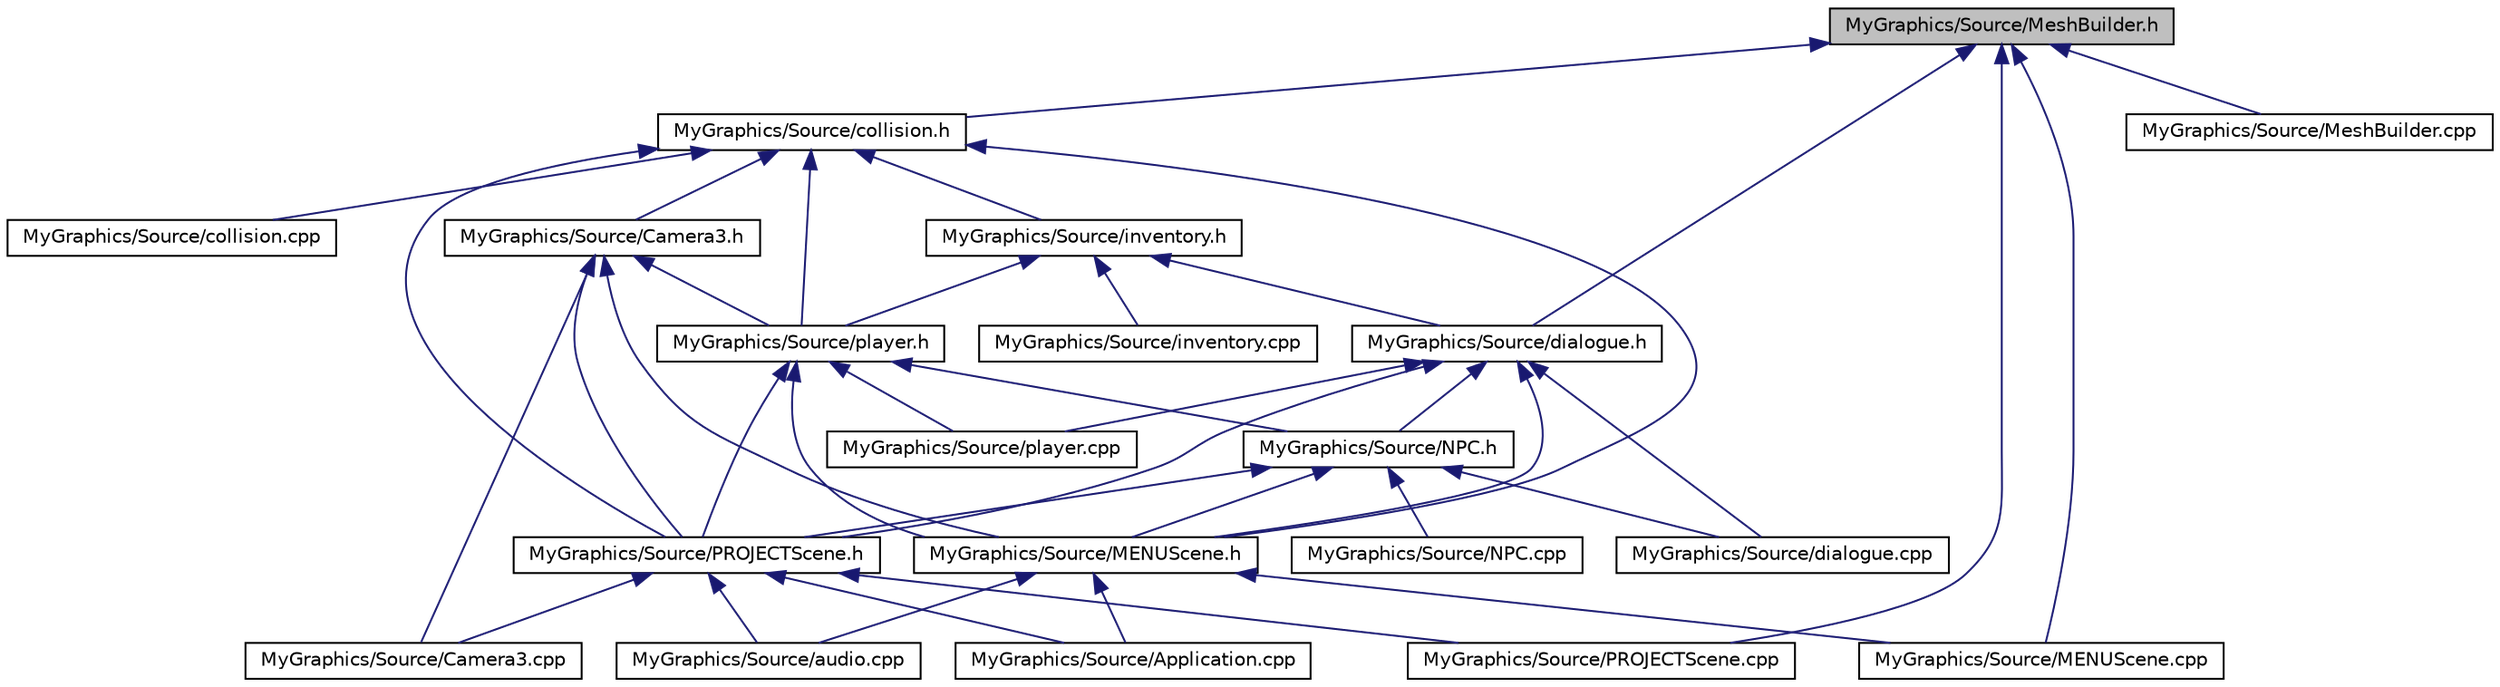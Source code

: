 digraph "MyGraphics/Source/MeshBuilder.h"
{
  bgcolor="transparent";
  edge [fontname="Helvetica",fontsize="10",labelfontname="Helvetica",labelfontsize="10"];
  node [fontname="Helvetica",fontsize="10",shape=record];
  Node1 [label="MyGraphics/Source/MeshBuilder.h",height=0.2,width=0.4,color="black", fillcolor="grey75", style="filled", fontcolor="black"];
  Node1 -> Node2 [dir="back",color="midnightblue",fontsize="10",style="solid",fontname="Helvetica"];
  Node2 [label="MyGraphics/Source/collision.h",height=0.2,width=0.4,color="black",URL="$collision_8h.html",tooltip="This is the collsion class using AABB. "];
  Node2 -> Node3 [dir="back",color="midnightblue",fontsize="10",style="solid",fontname="Helvetica"];
  Node3 [label="MyGraphics/Source/Camera3.h",height=0.2,width=0.4,color="black",URL="$Camera3_8h.html",tooltip="Camera function that uses mouse control. "];
  Node3 -> Node4 [dir="back",color="midnightblue",fontsize="10",style="solid",fontname="Helvetica"];
  Node4 [label="MyGraphics/Source/PROJECTScene.h",height=0.2,width=0.4,color="black",URL="$PROJECTScene_8h.html",tooltip="Header file for the Project/SP Scene. "];
  Node4 -> Node5 [dir="back",color="midnightblue",fontsize="10",style="solid",fontname="Helvetica"];
  Node5 [label="MyGraphics/Source/Application.cpp",height=0.2,width=0.4,color="black",URL="$Application_8cpp.html"];
  Node4 -> Node6 [dir="back",color="midnightblue",fontsize="10",style="solid",fontname="Helvetica"];
  Node6 [label="MyGraphics/Source/audio.cpp",height=0.2,width=0.4,color="black",URL="$audio_8cpp.html",tooltip="this is for the audio "];
  Node4 -> Node7 [dir="back",color="midnightblue",fontsize="10",style="solid",fontname="Helvetica"];
  Node7 [label="MyGraphics/Source/Camera3.cpp",height=0.2,width=0.4,color="black",URL="$Camera3_8cpp.html",tooltip="This is the camera3 cpp. "];
  Node4 -> Node8 [dir="back",color="midnightblue",fontsize="10",style="solid",fontname="Helvetica"];
  Node8 [label="MyGraphics/Source/PROJECTScene.cpp",height=0.2,width=0.4,color="black",URL="$PROJECTScene_8cpp.html",tooltip="This is the camera3 cpp. "];
  Node3 -> Node9 [dir="back",color="midnightblue",fontsize="10",style="solid",fontname="Helvetica"];
  Node9 [label="MyGraphics/Source/player.h",height=0.2,width=0.4,color="black",URL="$player_8h.html",tooltip="This is the player .h file. "];
  Node9 -> Node4 [dir="back",color="midnightblue",fontsize="10",style="solid",fontname="Helvetica"];
  Node9 -> Node10 [dir="back",color="midnightblue",fontsize="10",style="solid",fontname="Helvetica"];
  Node10 [label="MyGraphics/Source/NPC.h",height=0.2,width=0.4,color="black",URL="$NPC_8h.html",tooltip="This is the NPC header. "];
  Node10 -> Node4 [dir="back",color="midnightblue",fontsize="10",style="solid",fontname="Helvetica"];
  Node10 -> Node11 [dir="back",color="midnightblue",fontsize="10",style="solid",fontname="Helvetica"];
  Node11 [label="MyGraphics/Source/MENUScene.h",height=0.2,width=0.4,color="black",URL="$MENUScene_8h.html",tooltip="This is for rendering the MAIN MENU. "];
  Node11 -> Node5 [dir="back",color="midnightblue",fontsize="10",style="solid",fontname="Helvetica"];
  Node11 -> Node6 [dir="back",color="midnightblue",fontsize="10",style="solid",fontname="Helvetica"];
  Node11 -> Node12 [dir="back",color="midnightblue",fontsize="10",style="solid",fontname="Helvetica"];
  Node12 [label="MyGraphics/Source/MENUScene.cpp",height=0.2,width=0.4,color="black",URL="$MENUScene_8cpp.html"];
  Node10 -> Node13 [dir="back",color="midnightblue",fontsize="10",style="solid",fontname="Helvetica"];
  Node13 [label="MyGraphics/Source/dialogue.cpp",height=0.2,width=0.4,color="black",URL="$dialogue_8cpp.html"];
  Node10 -> Node14 [dir="back",color="midnightblue",fontsize="10",style="solid",fontname="Helvetica"];
  Node14 [label="MyGraphics/Source/NPC.cpp",height=0.2,width=0.4,color="black",URL="$NPC_8cpp.html",tooltip="This is the camera3 cpp. "];
  Node9 -> Node11 [dir="back",color="midnightblue",fontsize="10",style="solid",fontname="Helvetica"];
  Node9 -> Node15 [dir="back",color="midnightblue",fontsize="10",style="solid",fontname="Helvetica"];
  Node15 [label="MyGraphics/Source/player.cpp",height=0.2,width=0.4,color="black",URL="$player_8cpp.html",tooltip="This is the camera3 cpp. "];
  Node3 -> Node11 [dir="back",color="midnightblue",fontsize="10",style="solid",fontname="Helvetica"];
  Node3 -> Node7 [dir="back",color="midnightblue",fontsize="10",style="solid",fontname="Helvetica"];
  Node2 -> Node4 [dir="back",color="midnightblue",fontsize="10",style="solid",fontname="Helvetica"];
  Node2 -> Node9 [dir="back",color="midnightblue",fontsize="10",style="solid",fontname="Helvetica"];
  Node2 -> Node16 [dir="back",color="midnightblue",fontsize="10",style="solid",fontname="Helvetica"];
  Node16 [label="MyGraphics/Source/inventory.h",height=0.2,width=0.4,color="black",URL="$inventory_8h.html",tooltip="This is for player inventory. "];
  Node16 -> Node9 [dir="back",color="midnightblue",fontsize="10",style="solid",fontname="Helvetica"];
  Node16 -> Node17 [dir="back",color="midnightblue",fontsize="10",style="solid",fontname="Helvetica"];
  Node17 [label="MyGraphics/Source/dialogue.h",height=0.2,width=0.4,color="black",URL="$dialogue_8h.html",tooltip="This is where the textbox is contained as well as the various quests. "];
  Node17 -> Node10 [dir="back",color="midnightblue",fontsize="10",style="solid",fontname="Helvetica"];
  Node17 -> Node4 [dir="back",color="midnightblue",fontsize="10",style="solid",fontname="Helvetica"];
  Node17 -> Node11 [dir="back",color="midnightblue",fontsize="10",style="solid",fontname="Helvetica"];
  Node17 -> Node13 [dir="back",color="midnightblue",fontsize="10",style="solid",fontname="Helvetica"];
  Node17 -> Node15 [dir="back",color="midnightblue",fontsize="10",style="solid",fontname="Helvetica"];
  Node16 -> Node18 [dir="back",color="midnightblue",fontsize="10",style="solid",fontname="Helvetica"];
  Node18 [label="MyGraphics/Source/inventory.cpp",height=0.2,width=0.4,color="black",URL="$inventory_8cpp.html",tooltip="This is the camera3 cpp. "];
  Node2 -> Node11 [dir="back",color="midnightblue",fontsize="10",style="solid",fontname="Helvetica"];
  Node2 -> Node19 [dir="back",color="midnightblue",fontsize="10",style="solid",fontname="Helvetica"];
  Node19 [label="MyGraphics/Source/collision.cpp",height=0.2,width=0.4,color="black",URL="$collision_8cpp.html",tooltip="This is the collision.cpp that contains all the functions and constructors. "];
  Node1 -> Node17 [dir="back",color="midnightblue",fontsize="10",style="solid",fontname="Helvetica"];
  Node1 -> Node12 [dir="back",color="midnightblue",fontsize="10",style="solid",fontname="Helvetica"];
  Node1 -> Node20 [dir="back",color="midnightblue",fontsize="10",style="solid",fontname="Helvetica"];
  Node20 [label="MyGraphics/Source/MeshBuilder.cpp",height=0.2,width=0.4,color="black",URL="$MeshBuilder_8cpp.html",tooltip="To generate meshes of different shapes. "];
  Node1 -> Node8 [dir="back",color="midnightblue",fontsize="10",style="solid",fontname="Helvetica"];
}
